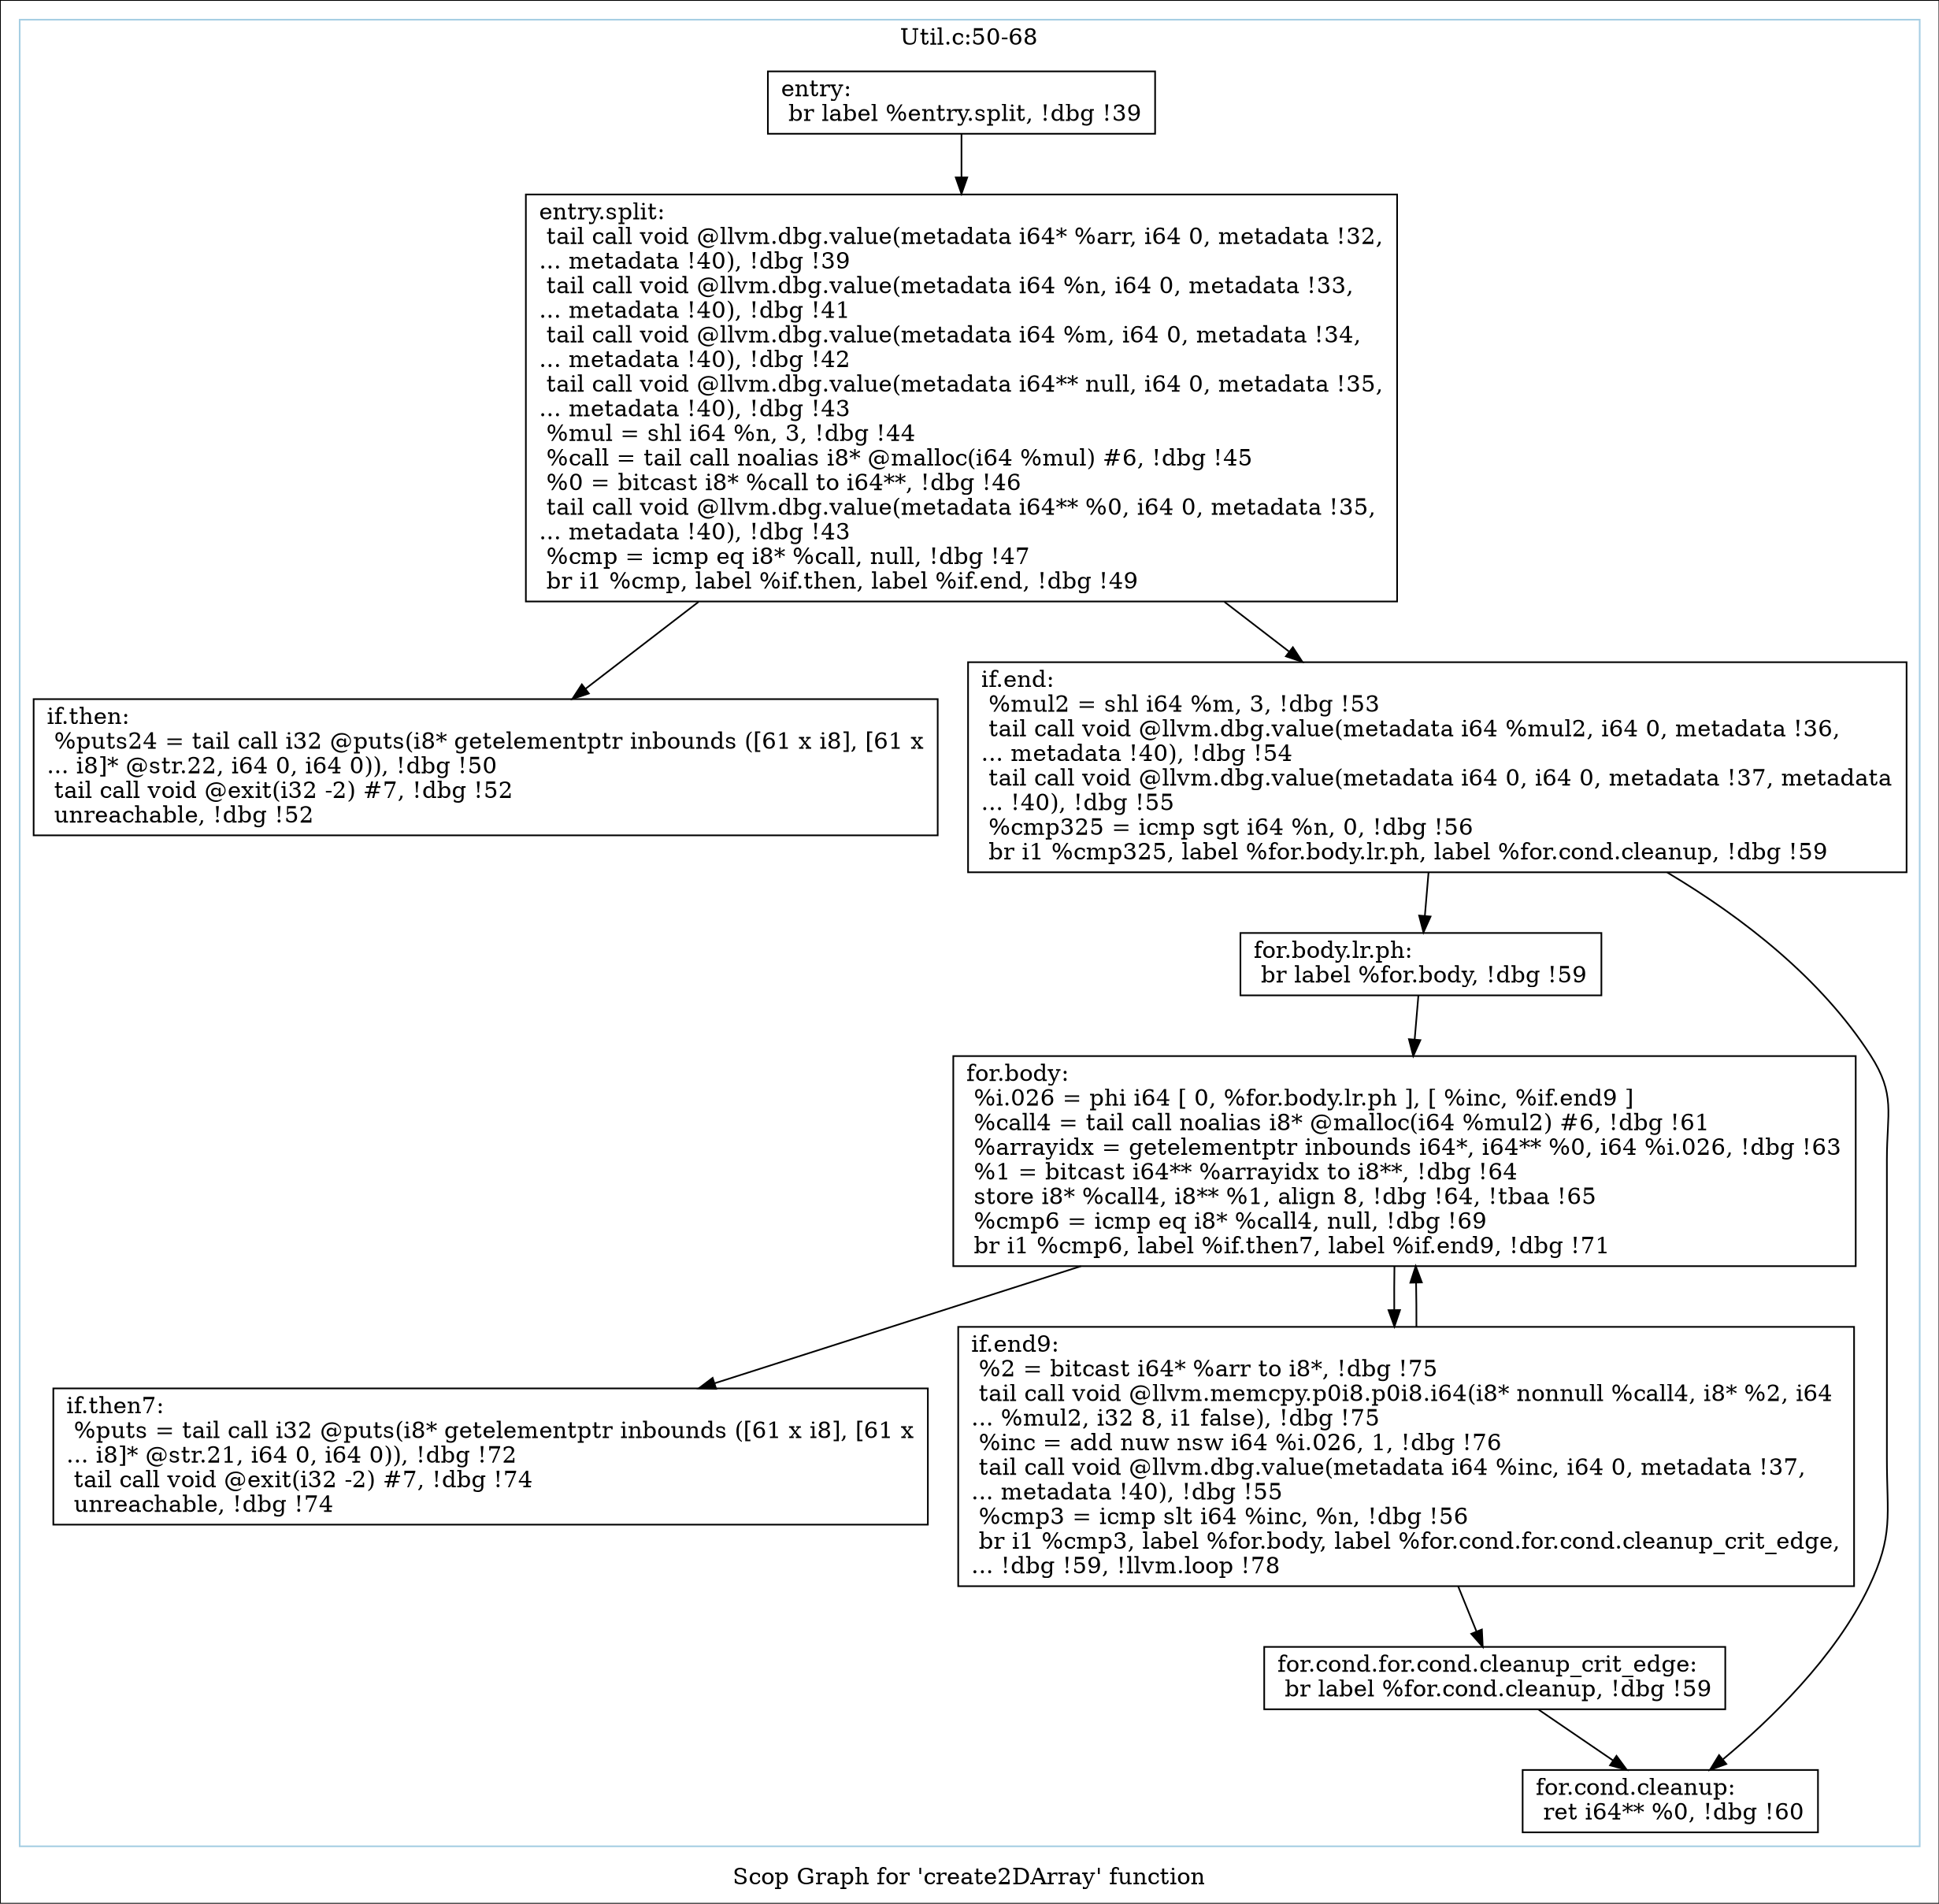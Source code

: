 digraph "Scop Graph for 'create2DArray' function" {
	label="Scop Graph for 'create2DArray' function";

	Node0xb21f2f0 [shape=record,label="{entry:\l  br label %entry.split, !dbg !39\l}"];
	Node0xb21f2f0 -> Node0xb1f5330;
	Node0xb1f5330 [shape=record,label="{entry.split:                                      \l  tail call void @llvm.dbg.value(metadata i64* %arr, i64 0, metadata !32,\l... metadata !40), !dbg !39\l  tail call void @llvm.dbg.value(metadata i64 %n, i64 0, metadata !33,\l... metadata !40), !dbg !41\l  tail call void @llvm.dbg.value(metadata i64 %m, i64 0, metadata !34,\l... metadata !40), !dbg !42\l  tail call void @llvm.dbg.value(metadata i64** null, i64 0, metadata !35,\l... metadata !40), !dbg !43\l  %mul = shl i64 %n, 3, !dbg !44\l  %call = tail call noalias i8* @malloc(i64 %mul) #6, !dbg !45\l  %0 = bitcast i8* %call to i64**, !dbg !46\l  tail call void @llvm.dbg.value(metadata i64** %0, i64 0, metadata !35,\l... metadata !40), !dbg !43\l  %cmp = icmp eq i8* %call, null, !dbg !47\l  br i1 %cmp, label %if.then, label %if.end, !dbg !49\l}"];
	Node0xb1f5330 -> Node0xb1e8170;
	Node0xb1f5330 -> Node0xb1dbbe0;
	Node0xb1e8170 [shape=record,label="{if.then:                                          \l  %puts24 = tail call i32 @puts(i8* getelementptr inbounds ([61 x i8], [61 x\l... i8]* @str.22, i64 0, i64 0)), !dbg !50\l  tail call void @exit(i32 -2) #7, !dbg !52\l  unreachable, !dbg !52\l}"];
	Node0xb1dbbe0 [shape=record,label="{if.end:                                           \l  %mul2 = shl i64 %m, 3, !dbg !53\l  tail call void @llvm.dbg.value(metadata i64 %mul2, i64 0, metadata !36,\l... metadata !40), !dbg !54\l  tail call void @llvm.dbg.value(metadata i64 0, i64 0, metadata !37, metadata\l... !40), !dbg !55\l  %cmp325 = icmp sgt i64 %n, 0, !dbg !56\l  br i1 %cmp325, label %for.body.lr.ph, label %for.cond.cleanup, !dbg !59\l}"];
	Node0xb1dbbe0 -> Node0xb29a880;
	Node0xb1dbbe0 -> Node0xb225d80;
	Node0xb29a880 [shape=record,label="{for.body.lr.ph:                                   \l  br label %for.body, !dbg !59\l}"];
	Node0xb29a880 -> Node0xb1ec710;
	Node0xb1ec710 [shape=record,label="{for.body:                                         \l  %i.026 = phi i64 [ 0, %for.body.lr.ph ], [ %inc, %if.end9 ]\l  %call4 = tail call noalias i8* @malloc(i64 %mul2) #6, !dbg !61\l  %arrayidx = getelementptr inbounds i64*, i64** %0, i64 %i.026, !dbg !63\l  %1 = bitcast i64** %arrayidx to i8**, !dbg !64\l  store i8* %call4, i8** %1, align 8, !dbg !64, !tbaa !65\l  %cmp6 = icmp eq i8* %call4, null, !dbg !69\l  br i1 %cmp6, label %if.then7, label %if.end9, !dbg !71\l}"];
	Node0xb1ec710 -> Node0xb1f0240;
	Node0xb1ec710 -> Node0xb1e4140;
	Node0xb1f0240 [shape=record,label="{if.then7:                                         \l  %puts = tail call i32 @puts(i8* getelementptr inbounds ([61 x i8], [61 x\l... i8]* @str.21, i64 0, i64 0)), !dbg !72\l  tail call void @exit(i32 -2) #7, !dbg !74\l  unreachable, !dbg !74\l}"];
	Node0xb1e4140 [shape=record,label="{if.end9:                                          \l  %2 = bitcast i64* %arr to i8*, !dbg !75\l  tail call void @llvm.memcpy.p0i8.p0i8.i64(i8* nonnull %call4, i8* %2, i64\l... %mul2, i32 8, i1 false), !dbg !75\l  %inc = add nuw nsw i64 %i.026, 1, !dbg !76\l  tail call void @llvm.dbg.value(metadata i64 %inc, i64 0, metadata !37,\l... metadata !40), !dbg !55\l  %cmp3 = icmp slt i64 %inc, %n, !dbg !56\l  br i1 %cmp3, label %for.body, label %for.cond.for.cond.cleanup_crit_edge,\l... !dbg !59, !llvm.loop !78\l}"];
	Node0xb1e4140 -> Node0xb1ec710;
	Node0xb1e4140 -> Node0xb1da3f0;
	Node0xb1da3f0 [shape=record,label="{for.cond.for.cond.cleanup_crit_edge:              \l  br label %for.cond.cleanup, !dbg !59\l}"];
	Node0xb1da3f0 -> Node0xb225d80;
	Node0xb225d80 [shape=record,label="{for.cond.cleanup:                                 \l  ret i64** %0, !dbg !60\l}"];
	colorscheme = "paired12"
        subgraph cluster_0xb1fe330 {
          label = "Util.c:50-68
";
          style = solid;
          color = 1
          Node0xb21f2f0;
          Node0xb1f5330;
          Node0xb1e8170;
          Node0xb1dbbe0;
          Node0xb29a880;
          Node0xb1ec710;
          Node0xb1f0240;
          Node0xb1e4140;
          Node0xb1da3f0;
          Node0xb225d80;
        }
}
